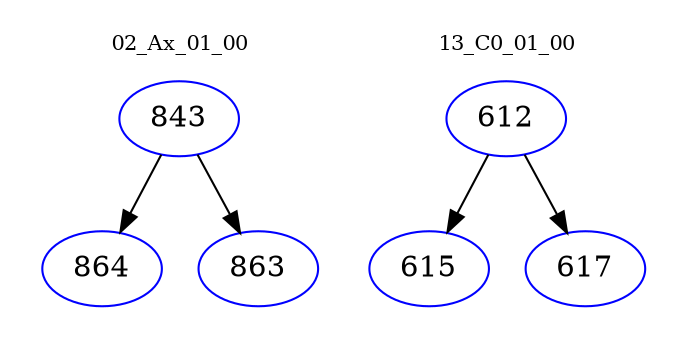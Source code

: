 digraph{
subgraph cluster_0 {
color = white
label = "02_Ax_01_00";
fontsize=10;
T0_843 [label="843", color="blue"]
T0_843 -> T0_864 [color="black"]
T0_864 [label="864", color="blue"]
T0_843 -> T0_863 [color="black"]
T0_863 [label="863", color="blue"]
}
subgraph cluster_1 {
color = white
label = "13_C0_01_00";
fontsize=10;
T1_612 [label="612", color="blue"]
T1_612 -> T1_615 [color="black"]
T1_615 [label="615", color="blue"]
T1_612 -> T1_617 [color="black"]
T1_617 [label="617", color="blue"]
}
}
